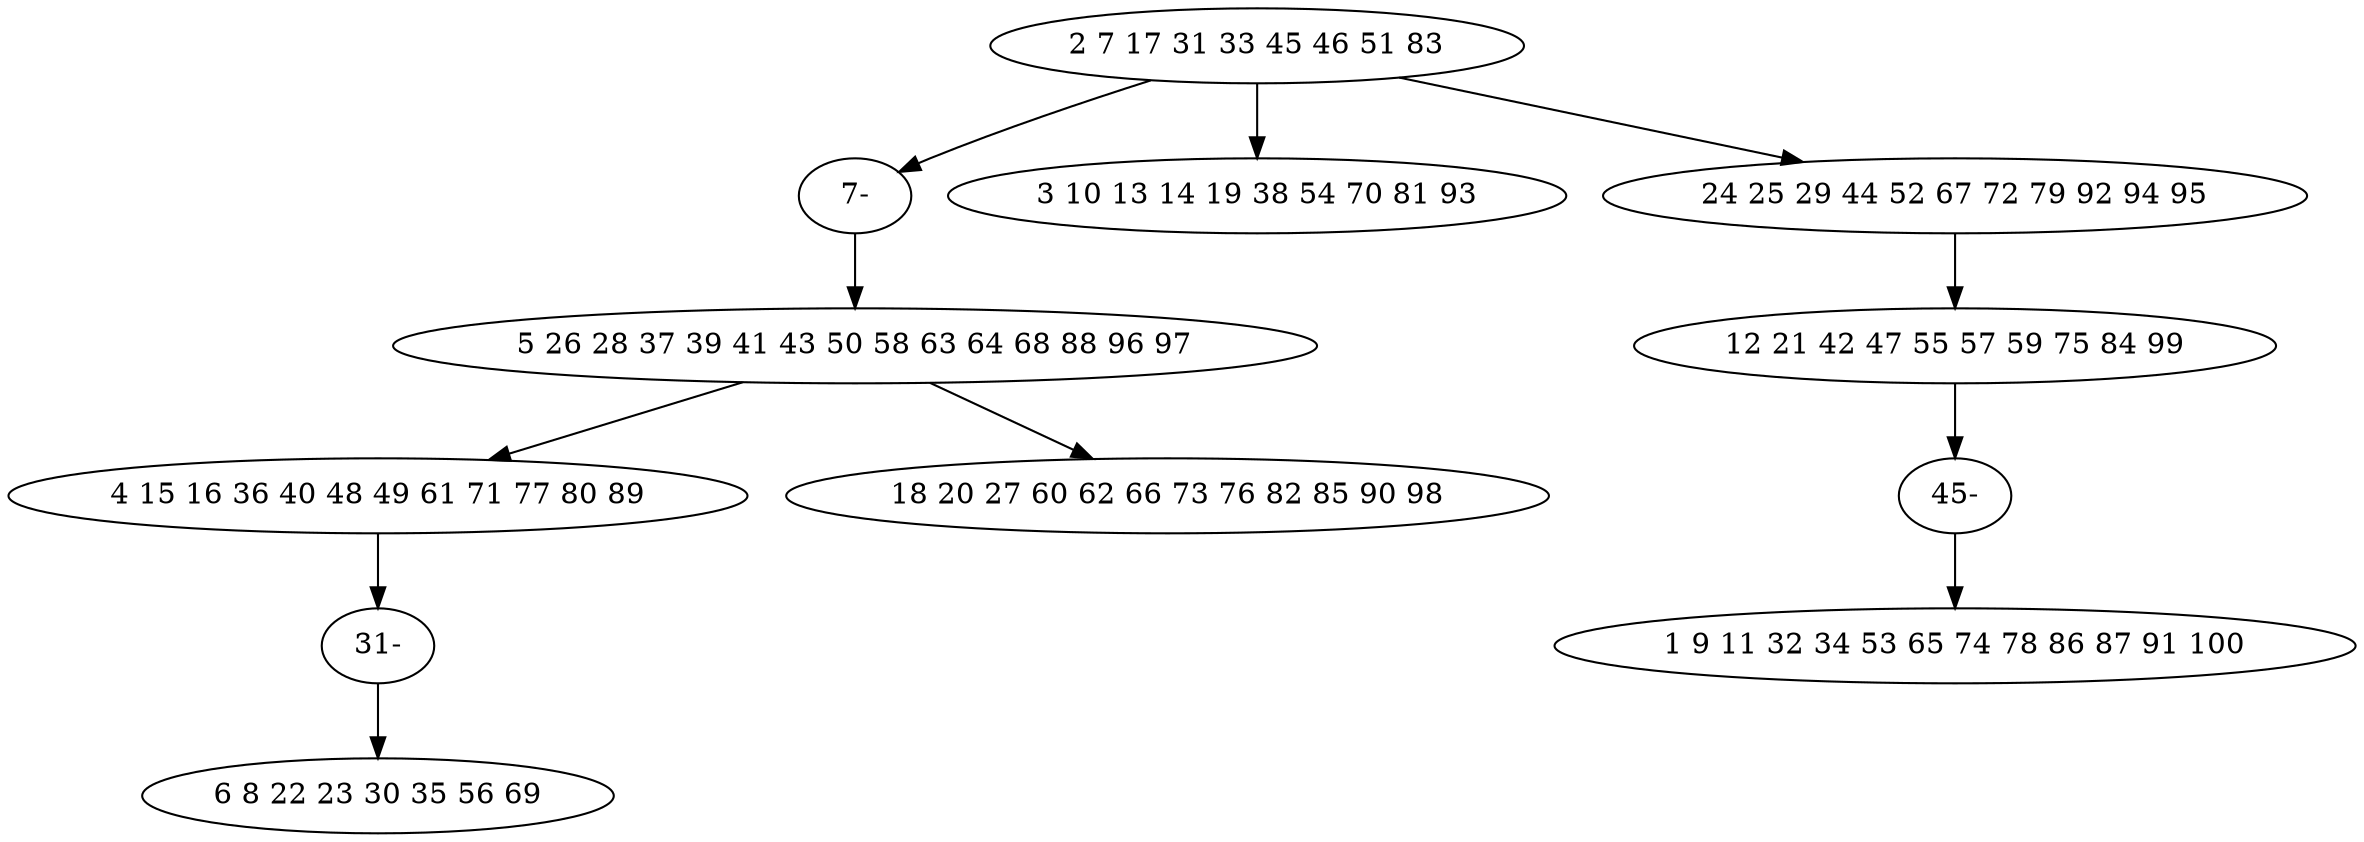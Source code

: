 digraph true_tree {
	"0" -> "11"
	"0" -> "2"
	"0" -> "3"
	"3" -> "4"
	"1" -> "5"
	"5" -> "10"
	"1" -> "7"
	"4" -> "9"
	"9" -> "8"
	"10" -> "6"
	"11" -> "1"
	"0" [label="2 7 17 31 33 45 46 51 83"];
	"1" [label="5 26 28 37 39 41 43 50 58 63 64 68 88 96 97"];
	"2" [label="3 10 13 14 19 38 54 70 81 93"];
	"3" [label="24 25 29 44 52 67 72 79 92 94 95"];
	"4" [label="12 21 42 47 55 57 59 75 84 99"];
	"5" [label="4 15 16 36 40 48 49 61 71 77 80 89"];
	"6" [label="6 8 22 23 30 35 56 69"];
	"7" [label="18 20 27 60 62 66 73 76 82 85 90 98"];
	"8" [label="1 9 11 32 34 53 65 74 78 86 87 91 100"];
	"9" [label="45-"];
	"10" [label="31-"];
	"11" [label="7-"];
}
